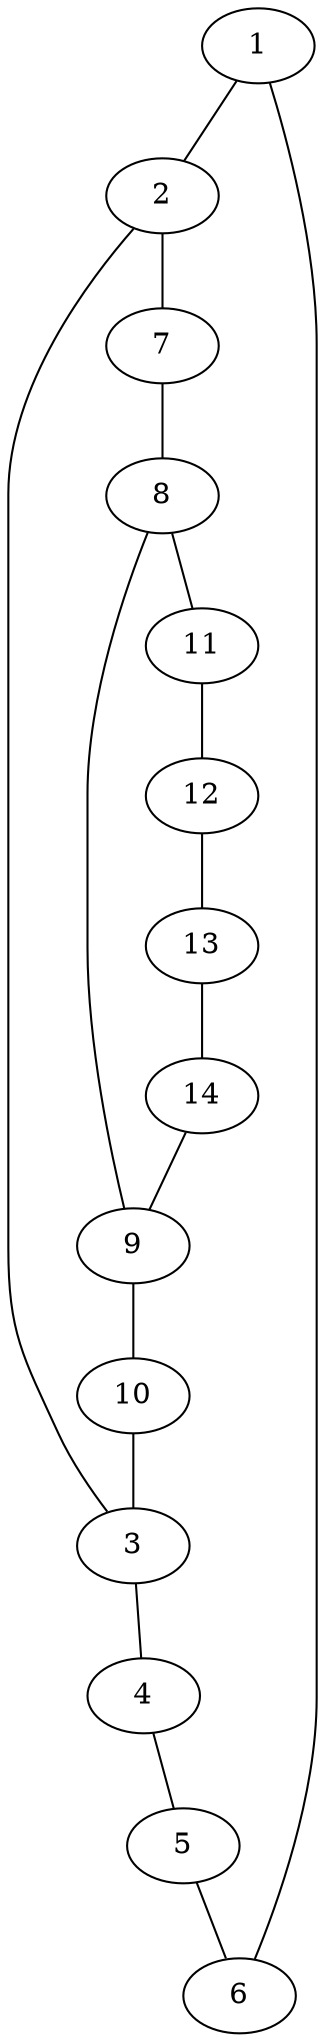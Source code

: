 graph{
	1 -- 2
	2 -- 3
	3 -- 4
	4 -- 5
	5 -- 6
	6 -- 1
	2 -- 7
	7 -- 8
	8 -- 9
	9 -- 10
	10 -- 3
	8 -- 11
	11 -- 12
	12 -- 13
	13 -- 14
	14 -- 9
}